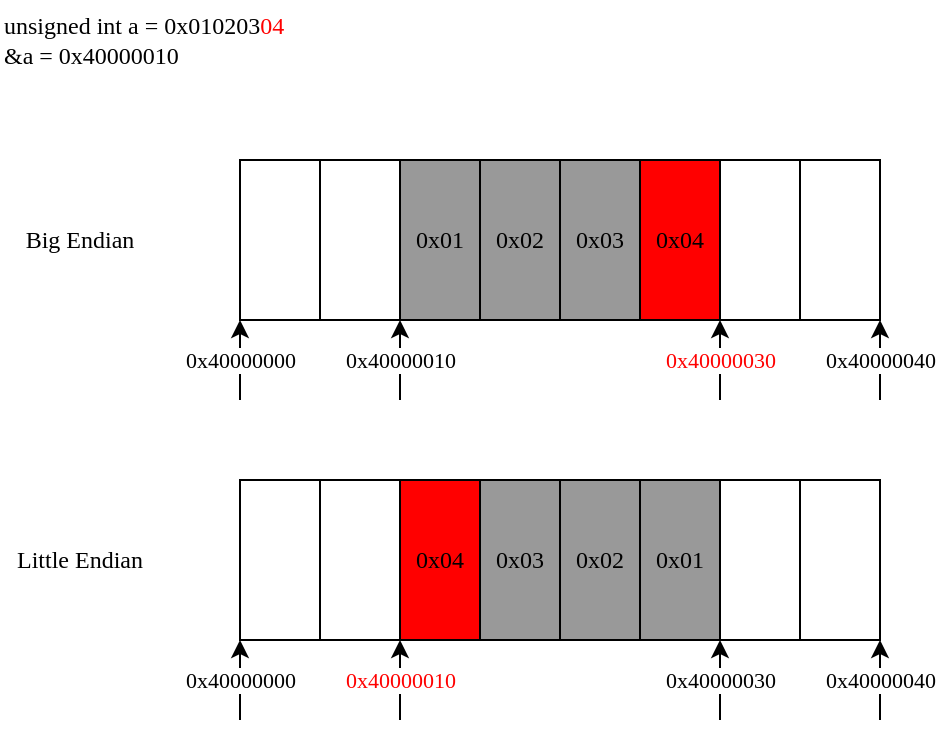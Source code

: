 <mxfile version="12.1.0" type="device" pages="1"><diagram id="0XKV86sqr-oVd0F1En0j" name="Page-1"><mxGraphModel dx="813" dy="1553" grid="1" gridSize="10" guides="1" tooltips="1" connect="1" arrows="1" fold="1" page="1" pageScale="1" pageWidth="827" pageHeight="1169" math="0" shadow="0"><root><mxCell id="0"/><mxCell id="1" parent="0"/><mxCell id="s1nScPAaofAx7RIRg57b-1" value="" style="rounded=0;whiteSpace=wrap;html=1;fontFamily=맑은고딕;" parent="1" vertex="1"><mxGeometry x="160" y="40" width="40" height="80" as="geometry"/></mxCell><mxCell id="s1nScPAaofAx7RIRg57b-3" value="0x01" style="rounded=0;whiteSpace=wrap;html=1;fillColor=#999999;fontFamily=맑은고딕;" parent="1" vertex="1"><mxGeometry x="240" y="40" width="40" height="80" as="geometry"/></mxCell><mxCell id="s1nScPAaofAx7RIRg57b-7" value="" style="rounded=0;whiteSpace=wrap;html=1;fontFamily=맑은고딕;" parent="1" vertex="1"><mxGeometry x="400" y="40" width="40" height="80" as="geometry"/></mxCell><mxCell id="s1nScPAaofAx7RIRg57b-8" value="" style="rounded=0;whiteSpace=wrap;html=1;fontFamily=맑은고딕;" parent="1" vertex="1"><mxGeometry x="440" y="40" width="40" height="80" as="geometry"/></mxCell><mxCell id="s1nScPAaofAx7RIRg57b-12" value="0x40000000" style="endArrow=classic;html=1;fontFamily=맑은고딕;" parent="1" edge="1"><mxGeometry width="50" height="50" relative="1" as="geometry"><mxPoint x="160" y="160" as="sourcePoint"/><mxPoint x="160" y="120" as="targetPoint"/></mxGeometry></mxCell><mxCell id="s1nScPAaofAx7RIRg57b-13" value="0x40000040" style="endArrow=classic;html=1;fontFamily=맑은고딕;" parent="1" edge="1"><mxGeometry width="50" height="50" relative="1" as="geometry"><mxPoint x="480" y="160" as="sourcePoint"/><mxPoint x="480" y="120" as="targetPoint"/></mxGeometry></mxCell><mxCell id="s1nScPAaofAx7RIRg57b-14" value="0x40000010" style="endArrow=classic;html=1;fontFamily=맑은고딕;" parent="1" edge="1"><mxGeometry width="50" height="50" relative="1" as="geometry"><mxPoint x="240" y="160" as="sourcePoint"/><mxPoint x="240" y="120" as="targetPoint"/></mxGeometry></mxCell><mxCell id="s1nScPAaofAx7RIRg57b-16" value="0x02" style="rounded=0;whiteSpace=wrap;html=1;fillColor=#999999;fontFamily=맑은고딕;" parent="1" vertex="1"><mxGeometry x="280" y="40" width="40" height="80" as="geometry"/></mxCell><mxCell id="s1nScPAaofAx7RIRg57b-17" value="0x03" style="rounded=0;whiteSpace=wrap;html=1;fillColor=#999999;fontFamily=맑은고딕;" parent="1" vertex="1"><mxGeometry x="320" y="40" width="40" height="80" as="geometry"/></mxCell><mxCell id="s1nScPAaofAx7RIRg57b-18" value="0x04" style="rounded=0;whiteSpace=wrap;html=1;fillColor=#FF0000;fontFamily=맑은고딕;" parent="1" vertex="1"><mxGeometry x="360" y="40" width="40" height="80" as="geometry"/></mxCell><mxCell id="s1nScPAaofAx7RIRg57b-19" value="unsigned int a = 0x010203&lt;font color=&quot;#ff0000&quot;&gt;04&lt;/font&gt;&lt;br&gt;&amp;amp;a = 0x40000010" style="text;html=1;strokeColor=none;fillColor=none;align=left;verticalAlign=middle;whiteSpace=wrap;rounded=0;fontFamily=맑은고딕;" parent="1" vertex="1"><mxGeometry x="40" y="-40" width="200" height="40" as="geometry"/></mxCell><mxCell id="s1nScPAaofAx7RIRg57b-35" value="&lt;font color=&quot;#ff0000&quot;&gt;0x40000030&lt;/font&gt;" style="endArrow=classic;html=1;fontFamily=맑은고딕;" parent="1" edge="1"><mxGeometry width="50" height="50" relative="1" as="geometry"><mxPoint x="400" y="160" as="sourcePoint"/><mxPoint x="400" y="120" as="targetPoint"/></mxGeometry></mxCell><mxCell id="s1nScPAaofAx7RIRg57b-37" value="Big Endian" style="text;html=1;strokeColor=none;fillColor=none;align=center;verticalAlign=middle;whiteSpace=wrap;rounded=0;fontFamily=맑은고딕;" parent="1" vertex="1"><mxGeometry x="40" y="60" width="80" height="40" as="geometry"/></mxCell><mxCell id="s1nScPAaofAx7RIRg57b-40" value="" style="rounded=0;whiteSpace=wrap;html=1;fontFamily=맑은고딕;" parent="1" vertex="1"><mxGeometry x="200" y="40" width="40" height="80" as="geometry"/></mxCell><mxCell id="s1nScPAaofAx7RIRg57b-43" value="" style="rounded=0;whiteSpace=wrap;html=1;fontFamily=맑은고딕;" parent="1" vertex="1"><mxGeometry x="160" y="200" width="40" height="80" as="geometry"/></mxCell><mxCell id="s1nScPAaofAx7RIRg57b-44" value="0x04" style="rounded=0;whiteSpace=wrap;html=1;fillColor=#FF0000;fontFamily=맑은고딕;" parent="1" vertex="1"><mxGeometry x="240" y="200" width="40" height="80" as="geometry"/></mxCell><mxCell id="s1nScPAaofAx7RIRg57b-45" value="" style="rounded=0;whiteSpace=wrap;html=1;fontFamily=맑은고딕;" parent="1" vertex="1"><mxGeometry x="400" y="200" width="40" height="80" as="geometry"/></mxCell><mxCell id="s1nScPAaofAx7RIRg57b-46" value="" style="rounded=0;whiteSpace=wrap;html=1;fontFamily=맑은고딕;" parent="1" vertex="1"><mxGeometry x="440" y="200" width="40" height="80" as="geometry"/></mxCell><mxCell id="s1nScPAaofAx7RIRg57b-47" value="0x40000000" style="endArrow=classic;html=1;fontFamily=맑은고딕;" parent="1" edge="1"><mxGeometry width="50" height="50" relative="1" as="geometry"><mxPoint x="160" y="320" as="sourcePoint"/><mxPoint x="160" y="280" as="targetPoint"/></mxGeometry></mxCell><mxCell id="s1nScPAaofAx7RIRg57b-48" value="0x40000040" style="endArrow=classic;html=1;fontFamily=맑은고딕;" parent="1" edge="1"><mxGeometry width="50" height="50" relative="1" as="geometry"><mxPoint x="480" y="320" as="sourcePoint"/><mxPoint x="480" y="280" as="targetPoint"/></mxGeometry></mxCell><mxCell id="s1nScPAaofAx7RIRg57b-49" value="&lt;font color=&quot;#ff0000&quot;&gt;0x40000010&lt;/font&gt;" style="endArrow=classic;html=1;fontFamily=맑은고딕;" parent="1" edge="1"><mxGeometry width="50" height="50" relative="1" as="geometry"><mxPoint x="240" y="320" as="sourcePoint"/><mxPoint x="240" y="280" as="targetPoint"/></mxGeometry></mxCell><mxCell id="s1nScPAaofAx7RIRg57b-50" value="0x03" style="rounded=0;whiteSpace=wrap;html=1;fillColor=#999999;fontFamily=맑은고딕;" parent="1" vertex="1"><mxGeometry x="280" y="200" width="40" height="80" as="geometry"/></mxCell><mxCell id="s1nScPAaofAx7RIRg57b-51" value="0x02" style="rounded=0;whiteSpace=wrap;html=1;fillColor=#999999;fontFamily=맑은고딕;" parent="1" vertex="1"><mxGeometry x="320" y="200" width="40" height="80" as="geometry"/></mxCell><mxCell id="s1nScPAaofAx7RIRg57b-52" value="0x01" style="rounded=0;whiteSpace=wrap;html=1;fillColor=#999999;fontFamily=맑은고딕;" parent="1" vertex="1"><mxGeometry x="360" y="200" width="40" height="80" as="geometry"/></mxCell><mxCell id="s1nScPAaofAx7RIRg57b-53" value="0x40000030" style="endArrow=classic;html=1;fontFamily=맑은고딕;" parent="1" edge="1"><mxGeometry width="50" height="50" relative="1" as="geometry"><mxPoint x="400" y="320" as="sourcePoint"/><mxPoint x="400" y="280" as="targetPoint"/></mxGeometry></mxCell><mxCell id="s1nScPAaofAx7RIRg57b-54" value="" style="rounded=0;whiteSpace=wrap;html=1;fontFamily=맑은고딕;" parent="1" vertex="1"><mxGeometry x="200" y="200" width="40" height="80" as="geometry"/></mxCell><mxCell id="s1nScPAaofAx7RIRg57b-55" value="Little Endian" style="text;html=1;strokeColor=none;fillColor=none;align=center;verticalAlign=middle;whiteSpace=wrap;rounded=0;fontFamily=맑은고딕;" parent="1" vertex="1"><mxGeometry x="40" y="220" width="80" height="40" as="geometry"/></mxCell></root></mxGraphModel></diagram></mxfile>